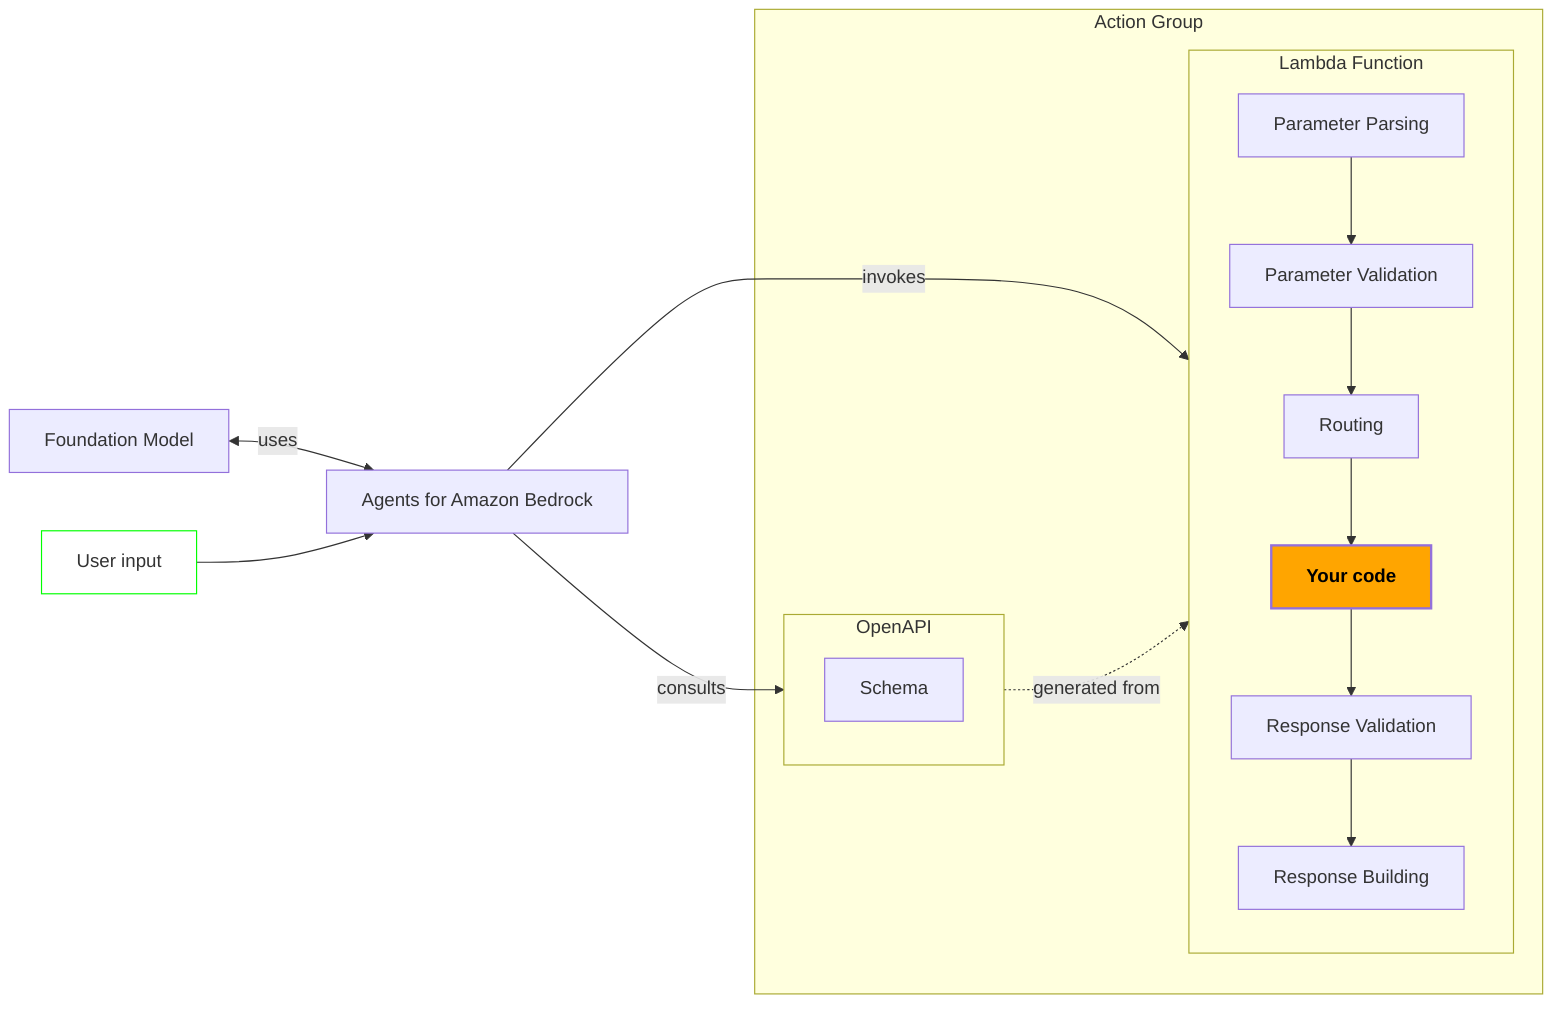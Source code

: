 flowchart LR
    Bedrock[Foundation Model] <-- uses --> Agent
    You[User input] --> Agent
    Agent -- consults --> OpenAPI
    Agent[Agents for Amazon Bedrock] -- invokes --> Lambda

    subgraph OpenAPI
        Schema
    end

    subgraph Lambda[Lambda Function]
        direction TB
        Parsing[Parameter Parsing] --> Validation
        Validation[Parameter Validation] --> Routing
        Routing --> Code[Your code]
        Code --> ResponseValidation[Response Validation]
        ResponseValidation --> ResponseBuilding[Response Building]
    end

    subgraph ActionGroup[Action Group]
        OpenAPI -. generated from .-> Lambda
    end

    style Code fill:#ffa500,color:black,font-weight:bold,stroke-width:2px
    style You stroke:#0F0,fill:#fff